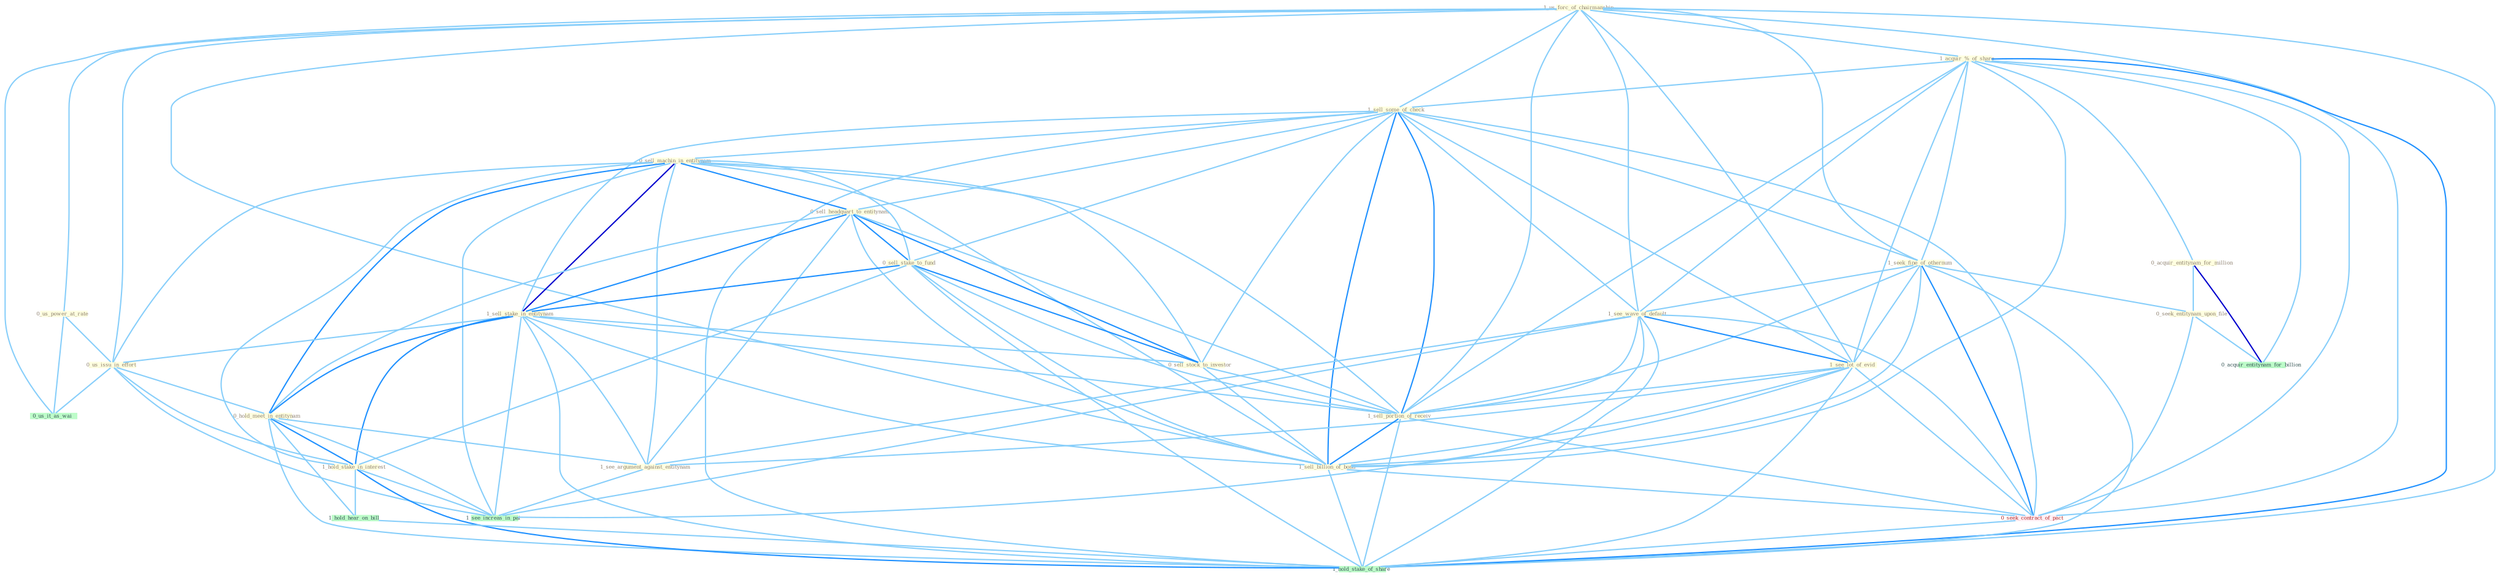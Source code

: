 Graph G{ 
    node
    [shape=polygon,style=filled,width=.5,height=.06,color="#BDFCC9",fixedsize=true,fontsize=4,
    fontcolor="#2f4f4f"];
    {node
    [color="#ffffe0", fontcolor="#8b7d6b"] "1_us_forc_of_chairmanship " "1_acquir_%_of_share " "0_acquir_entitynam_for_million " "1_sell_some_of_check " "1_seek_fine_of_othernum " "0_sell_machin_in_entitynam " "0_us_power_at_rate " "1_see_wave_of_default " "0_seek_entitynam_upon_file " "1_see_lot_of_evid " "0_sell_headquart_to_entitynam " "0_sell_stake_to_fund " "1_sell_stake_in_entitynam " "0_sell_stock_to_investor " "0_us_issu_in_effort " "0_hold_meet_in_entitynam " "1_sell_portion_of_receiv " "1_see_argument_against_entitynam " "1_hold_stake_in_interest " "1_sell_billion_of_bond "}
{node [color="#fff0f5", fontcolor="#b22222"] "0_seek_contract_of_pact "}
edge [color="#B0E2FF"];

	"1_us_forc_of_chairmanship " -- "1_acquir_%_of_share " [w="1", color="#87cefa" ];
	"1_us_forc_of_chairmanship " -- "1_sell_some_of_check " [w="1", color="#87cefa" ];
	"1_us_forc_of_chairmanship " -- "1_seek_fine_of_othernum " [w="1", color="#87cefa" ];
	"1_us_forc_of_chairmanship " -- "0_us_power_at_rate " [w="1", color="#87cefa" ];
	"1_us_forc_of_chairmanship " -- "1_see_wave_of_default " [w="1", color="#87cefa" ];
	"1_us_forc_of_chairmanship " -- "1_see_lot_of_evid " [w="1", color="#87cefa" ];
	"1_us_forc_of_chairmanship " -- "0_us_issu_in_effort " [w="1", color="#87cefa" ];
	"1_us_forc_of_chairmanship " -- "1_sell_portion_of_receiv " [w="1", color="#87cefa" ];
	"1_us_forc_of_chairmanship " -- "1_sell_billion_of_bond " [w="1", color="#87cefa" ];
	"1_us_forc_of_chairmanship " -- "0_seek_contract_of_pact " [w="1", color="#87cefa" ];
	"1_us_forc_of_chairmanship " -- "0_us_it_as_wai " [w="1", color="#87cefa" ];
	"1_us_forc_of_chairmanship " -- "1_hold_stake_of_share " [w="1", color="#87cefa" ];
	"1_acquir_%_of_share " -- "0_acquir_entitynam_for_million " [w="1", color="#87cefa" ];
	"1_acquir_%_of_share " -- "1_sell_some_of_check " [w="1", color="#87cefa" ];
	"1_acquir_%_of_share " -- "1_seek_fine_of_othernum " [w="1", color="#87cefa" ];
	"1_acquir_%_of_share " -- "1_see_wave_of_default " [w="1", color="#87cefa" ];
	"1_acquir_%_of_share " -- "1_see_lot_of_evid " [w="1", color="#87cefa" ];
	"1_acquir_%_of_share " -- "1_sell_portion_of_receiv " [w="1", color="#87cefa" ];
	"1_acquir_%_of_share " -- "1_sell_billion_of_bond " [w="1", color="#87cefa" ];
	"1_acquir_%_of_share " -- "0_seek_contract_of_pact " [w="1", color="#87cefa" ];
	"1_acquir_%_of_share " -- "0_acquir_entitynam_for_billion " [w="1", color="#87cefa" ];
	"1_acquir_%_of_share " -- "1_hold_stake_of_share " [w="2", color="#1e90ff" , len=0.8];
	"0_acquir_entitynam_for_million " -- "0_seek_entitynam_upon_file " [w="1", color="#87cefa" ];
	"0_acquir_entitynam_for_million " -- "0_acquir_entitynam_for_billion " [w="3", color="#0000cd" , len=0.6];
	"1_sell_some_of_check " -- "1_seek_fine_of_othernum " [w="1", color="#87cefa" ];
	"1_sell_some_of_check " -- "0_sell_machin_in_entitynam " [w="1", color="#87cefa" ];
	"1_sell_some_of_check " -- "1_see_wave_of_default " [w="1", color="#87cefa" ];
	"1_sell_some_of_check " -- "1_see_lot_of_evid " [w="1", color="#87cefa" ];
	"1_sell_some_of_check " -- "0_sell_headquart_to_entitynam " [w="1", color="#87cefa" ];
	"1_sell_some_of_check " -- "0_sell_stake_to_fund " [w="1", color="#87cefa" ];
	"1_sell_some_of_check " -- "1_sell_stake_in_entitynam " [w="1", color="#87cefa" ];
	"1_sell_some_of_check " -- "0_sell_stock_to_investor " [w="1", color="#87cefa" ];
	"1_sell_some_of_check " -- "1_sell_portion_of_receiv " [w="2", color="#1e90ff" , len=0.8];
	"1_sell_some_of_check " -- "1_sell_billion_of_bond " [w="2", color="#1e90ff" , len=0.8];
	"1_sell_some_of_check " -- "0_seek_contract_of_pact " [w="1", color="#87cefa" ];
	"1_sell_some_of_check " -- "1_hold_stake_of_share " [w="1", color="#87cefa" ];
	"1_seek_fine_of_othernum " -- "1_see_wave_of_default " [w="1", color="#87cefa" ];
	"1_seek_fine_of_othernum " -- "0_seek_entitynam_upon_file " [w="1", color="#87cefa" ];
	"1_seek_fine_of_othernum " -- "1_see_lot_of_evid " [w="1", color="#87cefa" ];
	"1_seek_fine_of_othernum " -- "1_sell_portion_of_receiv " [w="1", color="#87cefa" ];
	"1_seek_fine_of_othernum " -- "1_sell_billion_of_bond " [w="1", color="#87cefa" ];
	"1_seek_fine_of_othernum " -- "0_seek_contract_of_pact " [w="2", color="#1e90ff" , len=0.8];
	"1_seek_fine_of_othernum " -- "1_hold_stake_of_share " [w="1", color="#87cefa" ];
	"0_sell_machin_in_entitynam " -- "0_sell_headquart_to_entitynam " [w="2", color="#1e90ff" , len=0.8];
	"0_sell_machin_in_entitynam " -- "0_sell_stake_to_fund " [w="1", color="#87cefa" ];
	"0_sell_machin_in_entitynam " -- "1_sell_stake_in_entitynam " [w="3", color="#0000cd" , len=0.6];
	"0_sell_machin_in_entitynam " -- "0_sell_stock_to_investor " [w="1", color="#87cefa" ];
	"0_sell_machin_in_entitynam " -- "0_us_issu_in_effort " [w="1", color="#87cefa" ];
	"0_sell_machin_in_entitynam " -- "0_hold_meet_in_entitynam " [w="2", color="#1e90ff" , len=0.8];
	"0_sell_machin_in_entitynam " -- "1_sell_portion_of_receiv " [w="1", color="#87cefa" ];
	"0_sell_machin_in_entitynam " -- "1_see_argument_against_entitynam " [w="1", color="#87cefa" ];
	"0_sell_machin_in_entitynam " -- "1_hold_stake_in_interest " [w="1", color="#87cefa" ];
	"0_sell_machin_in_entitynam " -- "1_sell_billion_of_bond " [w="1", color="#87cefa" ];
	"0_sell_machin_in_entitynam " -- "1_see_increas_in_pai " [w="1", color="#87cefa" ];
	"0_us_power_at_rate " -- "0_us_issu_in_effort " [w="1", color="#87cefa" ];
	"0_us_power_at_rate " -- "0_us_it_as_wai " [w="1", color="#87cefa" ];
	"1_see_wave_of_default " -- "1_see_lot_of_evid " [w="2", color="#1e90ff" , len=0.8];
	"1_see_wave_of_default " -- "1_sell_portion_of_receiv " [w="1", color="#87cefa" ];
	"1_see_wave_of_default " -- "1_see_argument_against_entitynam " [w="1", color="#87cefa" ];
	"1_see_wave_of_default " -- "1_sell_billion_of_bond " [w="1", color="#87cefa" ];
	"1_see_wave_of_default " -- "0_seek_contract_of_pact " [w="1", color="#87cefa" ];
	"1_see_wave_of_default " -- "1_see_increas_in_pai " [w="1", color="#87cefa" ];
	"1_see_wave_of_default " -- "1_hold_stake_of_share " [w="1", color="#87cefa" ];
	"0_seek_entitynam_upon_file " -- "0_seek_contract_of_pact " [w="1", color="#87cefa" ];
	"0_seek_entitynam_upon_file " -- "0_acquir_entitynam_for_billion " [w="1", color="#87cefa" ];
	"1_see_lot_of_evid " -- "1_sell_portion_of_receiv " [w="1", color="#87cefa" ];
	"1_see_lot_of_evid " -- "1_see_argument_against_entitynam " [w="1", color="#87cefa" ];
	"1_see_lot_of_evid " -- "1_sell_billion_of_bond " [w="1", color="#87cefa" ];
	"1_see_lot_of_evid " -- "0_seek_contract_of_pact " [w="1", color="#87cefa" ];
	"1_see_lot_of_evid " -- "1_see_increas_in_pai " [w="1", color="#87cefa" ];
	"1_see_lot_of_evid " -- "1_hold_stake_of_share " [w="1", color="#87cefa" ];
	"0_sell_headquart_to_entitynam " -- "0_sell_stake_to_fund " [w="2", color="#1e90ff" , len=0.8];
	"0_sell_headquart_to_entitynam " -- "1_sell_stake_in_entitynam " [w="2", color="#1e90ff" , len=0.8];
	"0_sell_headquart_to_entitynam " -- "0_sell_stock_to_investor " [w="2", color="#1e90ff" , len=0.8];
	"0_sell_headquart_to_entitynam " -- "0_hold_meet_in_entitynam " [w="1", color="#87cefa" ];
	"0_sell_headquart_to_entitynam " -- "1_sell_portion_of_receiv " [w="1", color="#87cefa" ];
	"0_sell_headquart_to_entitynam " -- "1_see_argument_against_entitynam " [w="1", color="#87cefa" ];
	"0_sell_headquart_to_entitynam " -- "1_sell_billion_of_bond " [w="1", color="#87cefa" ];
	"0_sell_stake_to_fund " -- "1_sell_stake_in_entitynam " [w="2", color="#1e90ff" , len=0.8];
	"0_sell_stake_to_fund " -- "0_sell_stock_to_investor " [w="2", color="#1e90ff" , len=0.8];
	"0_sell_stake_to_fund " -- "1_sell_portion_of_receiv " [w="1", color="#87cefa" ];
	"0_sell_stake_to_fund " -- "1_hold_stake_in_interest " [w="1", color="#87cefa" ];
	"0_sell_stake_to_fund " -- "1_sell_billion_of_bond " [w="1", color="#87cefa" ];
	"0_sell_stake_to_fund " -- "1_hold_stake_of_share " [w="1", color="#87cefa" ];
	"1_sell_stake_in_entitynam " -- "0_sell_stock_to_investor " [w="1", color="#87cefa" ];
	"1_sell_stake_in_entitynam " -- "0_us_issu_in_effort " [w="1", color="#87cefa" ];
	"1_sell_stake_in_entitynam " -- "0_hold_meet_in_entitynam " [w="2", color="#1e90ff" , len=0.8];
	"1_sell_stake_in_entitynam " -- "1_sell_portion_of_receiv " [w="1", color="#87cefa" ];
	"1_sell_stake_in_entitynam " -- "1_see_argument_against_entitynam " [w="1", color="#87cefa" ];
	"1_sell_stake_in_entitynam " -- "1_hold_stake_in_interest " [w="2", color="#1e90ff" , len=0.8];
	"1_sell_stake_in_entitynam " -- "1_sell_billion_of_bond " [w="1", color="#87cefa" ];
	"1_sell_stake_in_entitynam " -- "1_see_increas_in_pai " [w="1", color="#87cefa" ];
	"1_sell_stake_in_entitynam " -- "1_hold_stake_of_share " [w="1", color="#87cefa" ];
	"0_sell_stock_to_investor " -- "1_sell_portion_of_receiv " [w="1", color="#87cefa" ];
	"0_sell_stock_to_investor " -- "1_sell_billion_of_bond " [w="1", color="#87cefa" ];
	"0_us_issu_in_effort " -- "0_hold_meet_in_entitynam " [w="1", color="#87cefa" ];
	"0_us_issu_in_effort " -- "1_hold_stake_in_interest " [w="1", color="#87cefa" ];
	"0_us_issu_in_effort " -- "0_us_it_as_wai " [w="1", color="#87cefa" ];
	"0_us_issu_in_effort " -- "1_see_increas_in_pai " [w="1", color="#87cefa" ];
	"0_hold_meet_in_entitynam " -- "1_see_argument_against_entitynam " [w="1", color="#87cefa" ];
	"0_hold_meet_in_entitynam " -- "1_hold_stake_in_interest " [w="2", color="#1e90ff" , len=0.8];
	"0_hold_meet_in_entitynam " -- "1_see_increas_in_pai " [w="1", color="#87cefa" ];
	"0_hold_meet_in_entitynam " -- "1_hold_hear_on_bill " [w="1", color="#87cefa" ];
	"0_hold_meet_in_entitynam " -- "1_hold_stake_of_share " [w="1", color="#87cefa" ];
	"1_sell_portion_of_receiv " -- "1_sell_billion_of_bond " [w="2", color="#1e90ff" , len=0.8];
	"1_sell_portion_of_receiv " -- "0_seek_contract_of_pact " [w="1", color="#87cefa" ];
	"1_sell_portion_of_receiv " -- "1_hold_stake_of_share " [w="1", color="#87cefa" ];
	"1_see_argument_against_entitynam " -- "1_see_increas_in_pai " [w="1", color="#87cefa" ];
	"1_hold_stake_in_interest " -- "1_see_increas_in_pai " [w="1", color="#87cefa" ];
	"1_hold_stake_in_interest " -- "1_hold_hear_on_bill " [w="1", color="#87cefa" ];
	"1_hold_stake_in_interest " -- "1_hold_stake_of_share " [w="2", color="#1e90ff" , len=0.8];
	"1_sell_billion_of_bond " -- "0_seek_contract_of_pact " [w="1", color="#87cefa" ];
	"1_sell_billion_of_bond " -- "1_hold_stake_of_share " [w="1", color="#87cefa" ];
	"0_seek_contract_of_pact " -- "1_hold_stake_of_share " [w="1", color="#87cefa" ];
	"1_hold_hear_on_bill " -- "1_hold_stake_of_share " [w="1", color="#87cefa" ];
}